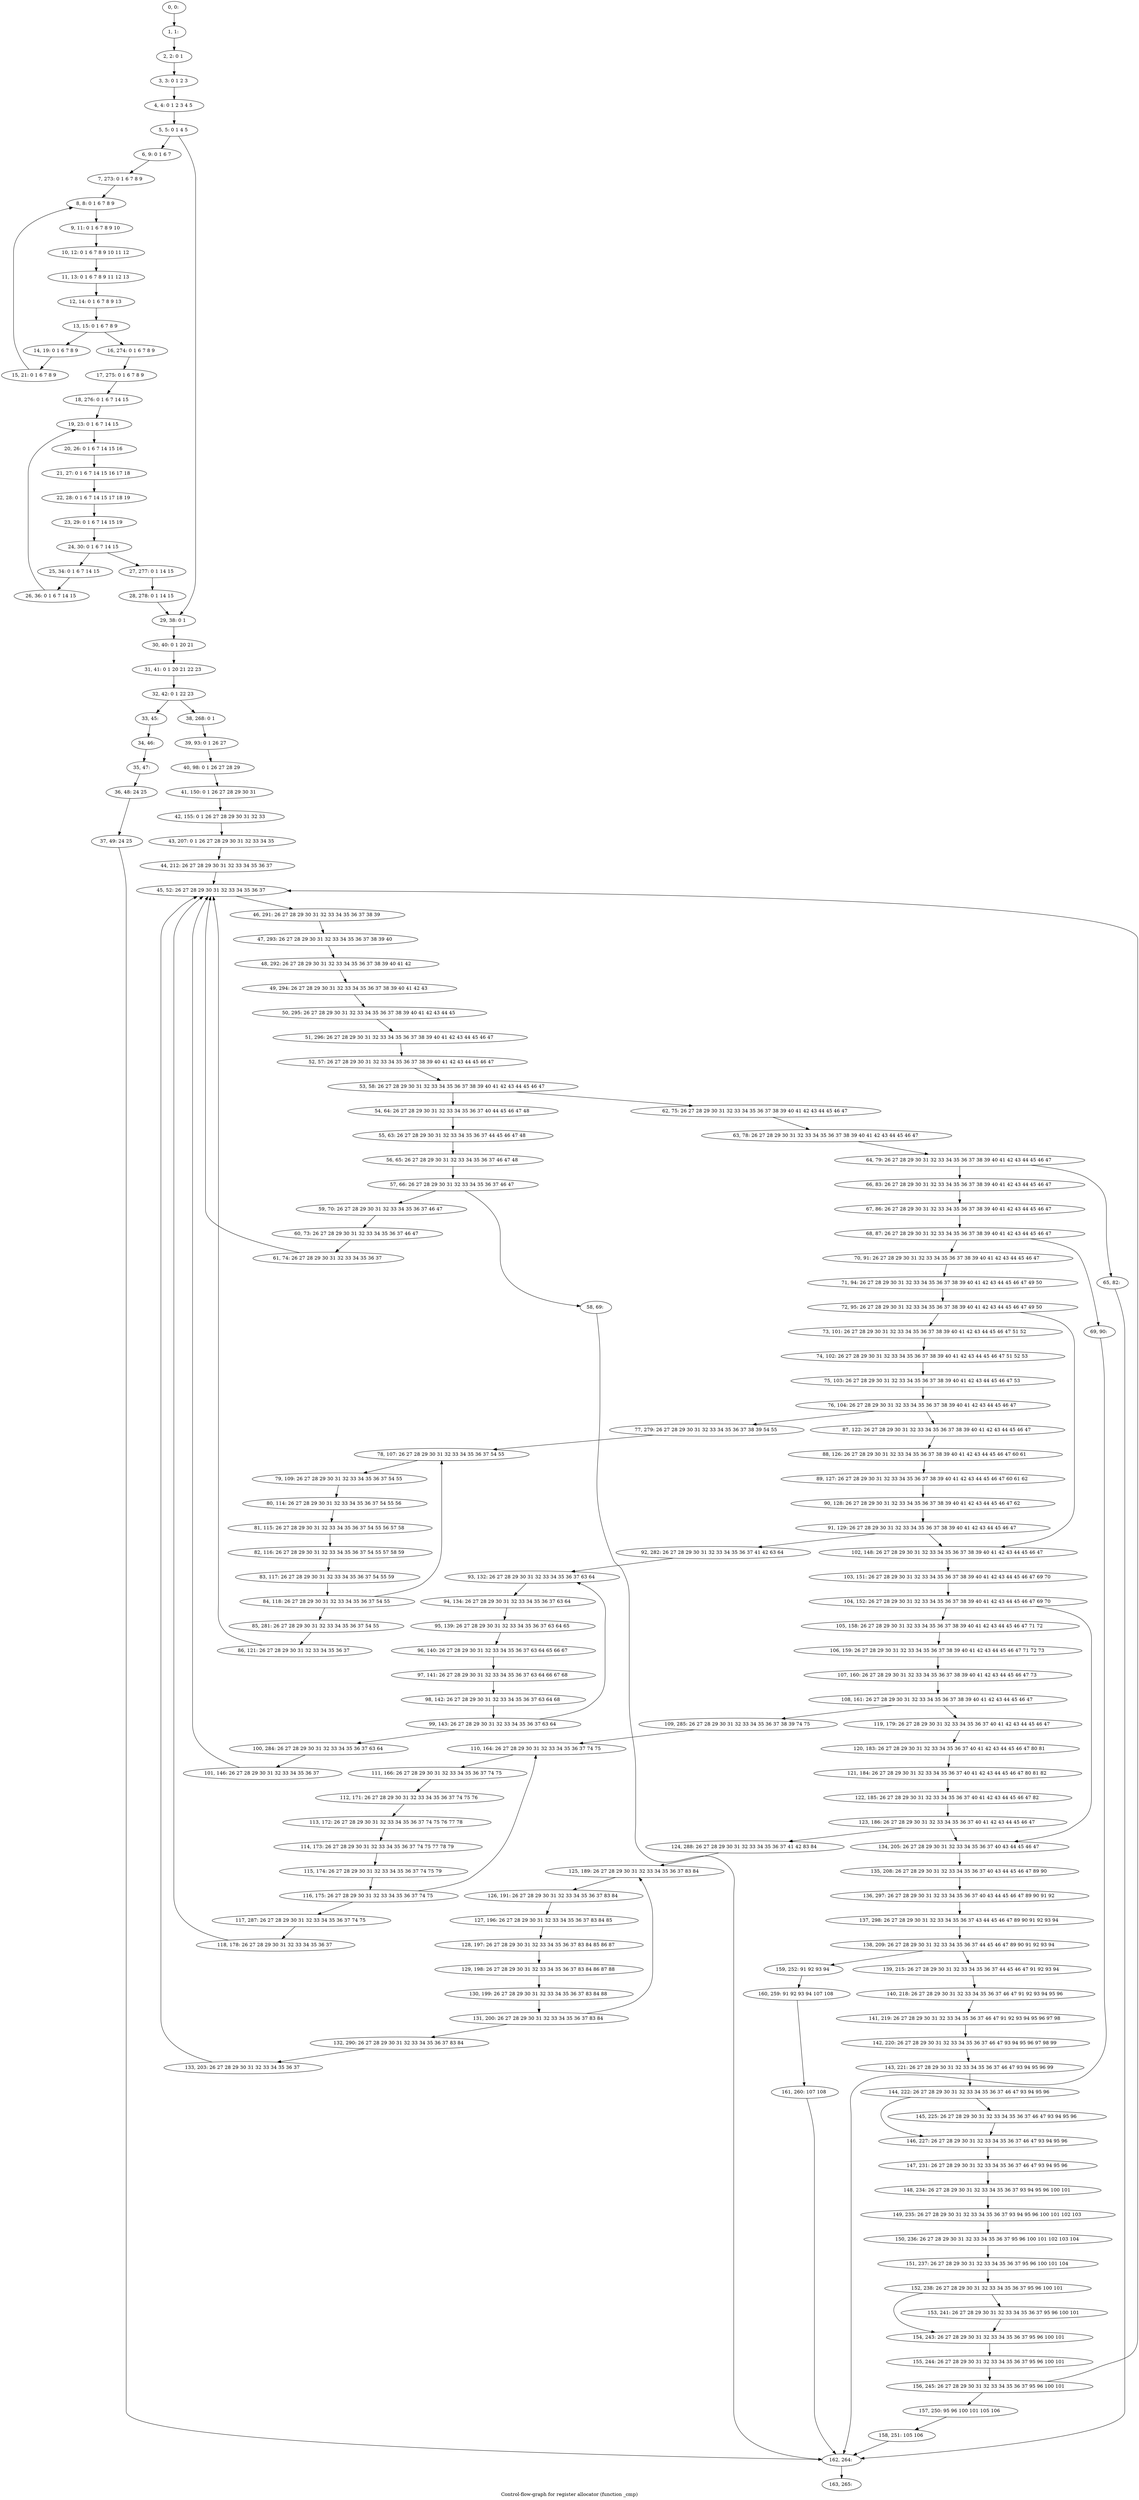 digraph G {
graph [label="Control-flow-graph for register allocator (function _cmp)"]
0[label="0, 0: "];
1[label="1, 1: "];
2[label="2, 2: 0 1 "];
3[label="3, 3: 0 1 2 3 "];
4[label="4, 4: 0 1 2 3 4 5 "];
5[label="5, 5: 0 1 4 5 "];
6[label="6, 9: 0 1 6 7 "];
7[label="7, 273: 0 1 6 7 8 9 "];
8[label="8, 8: 0 1 6 7 8 9 "];
9[label="9, 11: 0 1 6 7 8 9 10 "];
10[label="10, 12: 0 1 6 7 8 9 10 11 12 "];
11[label="11, 13: 0 1 6 7 8 9 11 12 13 "];
12[label="12, 14: 0 1 6 7 8 9 13 "];
13[label="13, 15: 0 1 6 7 8 9 "];
14[label="14, 19: 0 1 6 7 8 9 "];
15[label="15, 21: 0 1 6 7 8 9 "];
16[label="16, 274: 0 1 6 7 8 9 "];
17[label="17, 275: 0 1 6 7 8 9 "];
18[label="18, 276: 0 1 6 7 14 15 "];
19[label="19, 23: 0 1 6 7 14 15 "];
20[label="20, 26: 0 1 6 7 14 15 16 "];
21[label="21, 27: 0 1 6 7 14 15 16 17 18 "];
22[label="22, 28: 0 1 6 7 14 15 17 18 19 "];
23[label="23, 29: 0 1 6 7 14 15 19 "];
24[label="24, 30: 0 1 6 7 14 15 "];
25[label="25, 34: 0 1 6 7 14 15 "];
26[label="26, 36: 0 1 6 7 14 15 "];
27[label="27, 277: 0 1 14 15 "];
28[label="28, 278: 0 1 14 15 "];
29[label="29, 38: 0 1 "];
30[label="30, 40: 0 1 20 21 "];
31[label="31, 41: 0 1 20 21 22 23 "];
32[label="32, 42: 0 1 22 23 "];
33[label="33, 45: "];
34[label="34, 46: "];
35[label="35, 47: "];
36[label="36, 48: 24 25 "];
37[label="37, 49: 24 25 "];
38[label="38, 268: 0 1 "];
39[label="39, 93: 0 1 26 27 "];
40[label="40, 98: 0 1 26 27 28 29 "];
41[label="41, 150: 0 1 26 27 28 29 30 31 "];
42[label="42, 155: 0 1 26 27 28 29 30 31 32 33 "];
43[label="43, 207: 0 1 26 27 28 29 30 31 32 33 34 35 "];
44[label="44, 212: 26 27 28 29 30 31 32 33 34 35 36 37 "];
45[label="45, 52: 26 27 28 29 30 31 32 33 34 35 36 37 "];
46[label="46, 291: 26 27 28 29 30 31 32 33 34 35 36 37 38 39 "];
47[label="47, 293: 26 27 28 29 30 31 32 33 34 35 36 37 38 39 40 "];
48[label="48, 292: 26 27 28 29 30 31 32 33 34 35 36 37 38 39 40 41 42 "];
49[label="49, 294: 26 27 28 29 30 31 32 33 34 35 36 37 38 39 40 41 42 43 "];
50[label="50, 295: 26 27 28 29 30 31 32 33 34 35 36 37 38 39 40 41 42 43 44 45 "];
51[label="51, 296: 26 27 28 29 30 31 32 33 34 35 36 37 38 39 40 41 42 43 44 45 46 47 "];
52[label="52, 57: 26 27 28 29 30 31 32 33 34 35 36 37 38 39 40 41 42 43 44 45 46 47 "];
53[label="53, 58: 26 27 28 29 30 31 32 33 34 35 36 37 38 39 40 41 42 43 44 45 46 47 "];
54[label="54, 64: 26 27 28 29 30 31 32 33 34 35 36 37 40 44 45 46 47 48 "];
55[label="55, 63: 26 27 28 29 30 31 32 33 34 35 36 37 44 45 46 47 48 "];
56[label="56, 65: 26 27 28 29 30 31 32 33 34 35 36 37 46 47 48 "];
57[label="57, 66: 26 27 28 29 30 31 32 33 34 35 36 37 46 47 "];
58[label="58, 69: "];
59[label="59, 70: 26 27 28 29 30 31 32 33 34 35 36 37 46 47 "];
60[label="60, 73: 26 27 28 29 30 31 32 33 34 35 36 37 46 47 "];
61[label="61, 74: 26 27 28 29 30 31 32 33 34 35 36 37 "];
62[label="62, 75: 26 27 28 29 30 31 32 33 34 35 36 37 38 39 40 41 42 43 44 45 46 47 "];
63[label="63, 78: 26 27 28 29 30 31 32 33 34 35 36 37 38 39 40 41 42 43 44 45 46 47 "];
64[label="64, 79: 26 27 28 29 30 31 32 33 34 35 36 37 38 39 40 41 42 43 44 45 46 47 "];
65[label="65, 82: "];
66[label="66, 83: 26 27 28 29 30 31 32 33 34 35 36 37 38 39 40 41 42 43 44 45 46 47 "];
67[label="67, 86: 26 27 28 29 30 31 32 33 34 35 36 37 38 39 40 41 42 43 44 45 46 47 "];
68[label="68, 87: 26 27 28 29 30 31 32 33 34 35 36 37 38 39 40 41 42 43 44 45 46 47 "];
69[label="69, 90: "];
70[label="70, 91: 26 27 28 29 30 31 32 33 34 35 36 37 38 39 40 41 42 43 44 45 46 47 "];
71[label="71, 94: 26 27 28 29 30 31 32 33 34 35 36 37 38 39 40 41 42 43 44 45 46 47 49 50 "];
72[label="72, 95: 26 27 28 29 30 31 32 33 34 35 36 37 38 39 40 41 42 43 44 45 46 47 49 50 "];
73[label="73, 101: 26 27 28 29 30 31 32 33 34 35 36 37 38 39 40 41 42 43 44 45 46 47 51 52 "];
74[label="74, 102: 26 27 28 29 30 31 32 33 34 35 36 37 38 39 40 41 42 43 44 45 46 47 51 52 53 "];
75[label="75, 103: 26 27 28 29 30 31 32 33 34 35 36 37 38 39 40 41 42 43 44 45 46 47 53 "];
76[label="76, 104: 26 27 28 29 30 31 32 33 34 35 36 37 38 39 40 41 42 43 44 45 46 47 "];
77[label="77, 279: 26 27 28 29 30 31 32 33 34 35 36 37 38 39 54 55 "];
78[label="78, 107: 26 27 28 29 30 31 32 33 34 35 36 37 54 55 "];
79[label="79, 109: 26 27 28 29 30 31 32 33 34 35 36 37 54 55 "];
80[label="80, 114: 26 27 28 29 30 31 32 33 34 35 36 37 54 55 56 "];
81[label="81, 115: 26 27 28 29 30 31 32 33 34 35 36 37 54 55 56 57 58 "];
82[label="82, 116: 26 27 28 29 30 31 32 33 34 35 36 37 54 55 57 58 59 "];
83[label="83, 117: 26 27 28 29 30 31 32 33 34 35 36 37 54 55 59 "];
84[label="84, 118: 26 27 28 29 30 31 32 33 34 35 36 37 54 55 "];
85[label="85, 281: 26 27 28 29 30 31 32 33 34 35 36 37 54 55 "];
86[label="86, 121: 26 27 28 29 30 31 32 33 34 35 36 37 "];
87[label="87, 122: 26 27 28 29 30 31 32 33 34 35 36 37 38 39 40 41 42 43 44 45 46 47 "];
88[label="88, 126: 26 27 28 29 30 31 32 33 34 35 36 37 38 39 40 41 42 43 44 45 46 47 60 61 "];
89[label="89, 127: 26 27 28 29 30 31 32 33 34 35 36 37 38 39 40 41 42 43 44 45 46 47 60 61 62 "];
90[label="90, 128: 26 27 28 29 30 31 32 33 34 35 36 37 38 39 40 41 42 43 44 45 46 47 62 "];
91[label="91, 129: 26 27 28 29 30 31 32 33 34 35 36 37 38 39 40 41 42 43 44 45 46 47 "];
92[label="92, 282: 26 27 28 29 30 31 32 33 34 35 36 37 41 42 63 64 "];
93[label="93, 132: 26 27 28 29 30 31 32 33 34 35 36 37 63 64 "];
94[label="94, 134: 26 27 28 29 30 31 32 33 34 35 36 37 63 64 "];
95[label="95, 139: 26 27 28 29 30 31 32 33 34 35 36 37 63 64 65 "];
96[label="96, 140: 26 27 28 29 30 31 32 33 34 35 36 37 63 64 65 66 67 "];
97[label="97, 141: 26 27 28 29 30 31 32 33 34 35 36 37 63 64 66 67 68 "];
98[label="98, 142: 26 27 28 29 30 31 32 33 34 35 36 37 63 64 68 "];
99[label="99, 143: 26 27 28 29 30 31 32 33 34 35 36 37 63 64 "];
100[label="100, 284: 26 27 28 29 30 31 32 33 34 35 36 37 63 64 "];
101[label="101, 146: 26 27 28 29 30 31 32 33 34 35 36 37 "];
102[label="102, 148: 26 27 28 29 30 31 32 33 34 35 36 37 38 39 40 41 42 43 44 45 46 47 "];
103[label="103, 151: 26 27 28 29 30 31 32 33 34 35 36 37 38 39 40 41 42 43 44 45 46 47 69 70 "];
104[label="104, 152: 26 27 28 29 30 31 32 33 34 35 36 37 38 39 40 41 42 43 44 45 46 47 69 70 "];
105[label="105, 158: 26 27 28 29 30 31 32 33 34 35 36 37 38 39 40 41 42 43 44 45 46 47 71 72 "];
106[label="106, 159: 26 27 28 29 30 31 32 33 34 35 36 37 38 39 40 41 42 43 44 45 46 47 71 72 73 "];
107[label="107, 160: 26 27 28 29 30 31 32 33 34 35 36 37 38 39 40 41 42 43 44 45 46 47 73 "];
108[label="108, 161: 26 27 28 29 30 31 32 33 34 35 36 37 38 39 40 41 42 43 44 45 46 47 "];
109[label="109, 285: 26 27 28 29 30 31 32 33 34 35 36 37 38 39 74 75 "];
110[label="110, 164: 26 27 28 29 30 31 32 33 34 35 36 37 74 75 "];
111[label="111, 166: 26 27 28 29 30 31 32 33 34 35 36 37 74 75 "];
112[label="112, 171: 26 27 28 29 30 31 32 33 34 35 36 37 74 75 76 "];
113[label="113, 172: 26 27 28 29 30 31 32 33 34 35 36 37 74 75 76 77 78 "];
114[label="114, 173: 26 27 28 29 30 31 32 33 34 35 36 37 74 75 77 78 79 "];
115[label="115, 174: 26 27 28 29 30 31 32 33 34 35 36 37 74 75 79 "];
116[label="116, 175: 26 27 28 29 30 31 32 33 34 35 36 37 74 75 "];
117[label="117, 287: 26 27 28 29 30 31 32 33 34 35 36 37 74 75 "];
118[label="118, 178: 26 27 28 29 30 31 32 33 34 35 36 37 "];
119[label="119, 179: 26 27 28 29 30 31 32 33 34 35 36 37 40 41 42 43 44 45 46 47 "];
120[label="120, 183: 26 27 28 29 30 31 32 33 34 35 36 37 40 41 42 43 44 45 46 47 80 81 "];
121[label="121, 184: 26 27 28 29 30 31 32 33 34 35 36 37 40 41 42 43 44 45 46 47 80 81 82 "];
122[label="122, 185: 26 27 28 29 30 31 32 33 34 35 36 37 40 41 42 43 44 45 46 47 82 "];
123[label="123, 186: 26 27 28 29 30 31 32 33 34 35 36 37 40 41 42 43 44 45 46 47 "];
124[label="124, 288: 26 27 28 29 30 31 32 33 34 35 36 37 41 42 83 84 "];
125[label="125, 189: 26 27 28 29 30 31 32 33 34 35 36 37 83 84 "];
126[label="126, 191: 26 27 28 29 30 31 32 33 34 35 36 37 83 84 "];
127[label="127, 196: 26 27 28 29 30 31 32 33 34 35 36 37 83 84 85 "];
128[label="128, 197: 26 27 28 29 30 31 32 33 34 35 36 37 83 84 85 86 87 "];
129[label="129, 198: 26 27 28 29 30 31 32 33 34 35 36 37 83 84 86 87 88 "];
130[label="130, 199: 26 27 28 29 30 31 32 33 34 35 36 37 83 84 88 "];
131[label="131, 200: 26 27 28 29 30 31 32 33 34 35 36 37 83 84 "];
132[label="132, 290: 26 27 28 29 30 31 32 33 34 35 36 37 83 84 "];
133[label="133, 203: 26 27 28 29 30 31 32 33 34 35 36 37 "];
134[label="134, 205: 26 27 28 29 30 31 32 33 34 35 36 37 40 43 44 45 46 47 "];
135[label="135, 208: 26 27 28 29 30 31 32 33 34 35 36 37 40 43 44 45 46 47 89 90 "];
136[label="136, 297: 26 27 28 29 30 31 32 33 34 35 36 37 40 43 44 45 46 47 89 90 91 92 "];
137[label="137, 298: 26 27 28 29 30 31 32 33 34 35 36 37 43 44 45 46 47 89 90 91 92 93 94 "];
138[label="138, 209: 26 27 28 29 30 31 32 33 34 35 36 37 44 45 46 47 89 90 91 92 93 94 "];
139[label="139, 215: 26 27 28 29 30 31 32 33 34 35 36 37 44 45 46 47 91 92 93 94 "];
140[label="140, 218: 26 27 28 29 30 31 32 33 34 35 36 37 46 47 91 92 93 94 95 96 "];
141[label="141, 219: 26 27 28 29 30 31 32 33 34 35 36 37 46 47 91 92 93 94 95 96 97 98 "];
142[label="142, 220: 26 27 28 29 30 31 32 33 34 35 36 37 46 47 93 94 95 96 97 98 99 "];
143[label="143, 221: 26 27 28 29 30 31 32 33 34 35 36 37 46 47 93 94 95 96 99 "];
144[label="144, 222: 26 27 28 29 30 31 32 33 34 35 36 37 46 47 93 94 95 96 "];
145[label="145, 225: 26 27 28 29 30 31 32 33 34 35 36 37 46 47 93 94 95 96 "];
146[label="146, 227: 26 27 28 29 30 31 32 33 34 35 36 37 46 47 93 94 95 96 "];
147[label="147, 231: 26 27 28 29 30 31 32 33 34 35 36 37 46 47 93 94 95 96 "];
148[label="148, 234: 26 27 28 29 30 31 32 33 34 35 36 37 93 94 95 96 100 101 "];
149[label="149, 235: 26 27 28 29 30 31 32 33 34 35 36 37 93 94 95 96 100 101 102 103 "];
150[label="150, 236: 26 27 28 29 30 31 32 33 34 35 36 37 95 96 100 101 102 103 104 "];
151[label="151, 237: 26 27 28 29 30 31 32 33 34 35 36 37 95 96 100 101 104 "];
152[label="152, 238: 26 27 28 29 30 31 32 33 34 35 36 37 95 96 100 101 "];
153[label="153, 241: 26 27 28 29 30 31 32 33 34 35 36 37 95 96 100 101 "];
154[label="154, 243: 26 27 28 29 30 31 32 33 34 35 36 37 95 96 100 101 "];
155[label="155, 244: 26 27 28 29 30 31 32 33 34 35 36 37 95 96 100 101 "];
156[label="156, 245: 26 27 28 29 30 31 32 33 34 35 36 37 95 96 100 101 "];
157[label="157, 250: 95 96 100 101 105 106 "];
158[label="158, 251: 105 106 "];
159[label="159, 252: 91 92 93 94 "];
160[label="160, 259: 91 92 93 94 107 108 "];
161[label="161, 260: 107 108 "];
162[label="162, 264: "];
163[label="163, 265: "];
0->1 ;
1->2 ;
2->3 ;
3->4 ;
4->5 ;
5->6 ;
5->29 ;
6->7 ;
7->8 ;
8->9 ;
9->10 ;
10->11 ;
11->12 ;
12->13 ;
13->14 ;
13->16 ;
14->15 ;
15->8 ;
16->17 ;
17->18 ;
18->19 ;
19->20 ;
20->21 ;
21->22 ;
22->23 ;
23->24 ;
24->25 ;
24->27 ;
25->26 ;
26->19 ;
27->28 ;
28->29 ;
29->30 ;
30->31 ;
31->32 ;
32->33 ;
32->38 ;
33->34 ;
34->35 ;
35->36 ;
36->37 ;
37->162 ;
38->39 ;
39->40 ;
40->41 ;
41->42 ;
42->43 ;
43->44 ;
44->45 ;
45->46 ;
46->47 ;
47->48 ;
48->49 ;
49->50 ;
50->51 ;
51->52 ;
52->53 ;
53->54 ;
53->62 ;
54->55 ;
55->56 ;
56->57 ;
57->58 ;
57->59 ;
58->162 ;
59->60 ;
60->61 ;
61->45 ;
62->63 ;
63->64 ;
64->65 ;
64->66 ;
65->162 ;
66->67 ;
67->68 ;
68->69 ;
68->70 ;
69->162 ;
70->71 ;
71->72 ;
72->73 ;
72->102 ;
73->74 ;
74->75 ;
75->76 ;
76->77 ;
76->87 ;
77->78 ;
78->79 ;
79->80 ;
80->81 ;
81->82 ;
82->83 ;
83->84 ;
84->85 ;
84->78 ;
85->86 ;
86->45 ;
87->88 ;
88->89 ;
89->90 ;
90->91 ;
91->92 ;
91->102 ;
92->93 ;
93->94 ;
94->95 ;
95->96 ;
96->97 ;
97->98 ;
98->99 ;
99->100 ;
99->93 ;
100->101 ;
101->45 ;
102->103 ;
103->104 ;
104->105 ;
104->134 ;
105->106 ;
106->107 ;
107->108 ;
108->109 ;
108->119 ;
109->110 ;
110->111 ;
111->112 ;
112->113 ;
113->114 ;
114->115 ;
115->116 ;
116->117 ;
116->110 ;
117->118 ;
118->45 ;
119->120 ;
120->121 ;
121->122 ;
122->123 ;
123->124 ;
123->134 ;
124->125 ;
125->126 ;
126->127 ;
127->128 ;
128->129 ;
129->130 ;
130->131 ;
131->132 ;
131->125 ;
132->133 ;
133->45 ;
134->135 ;
135->136 ;
136->137 ;
137->138 ;
138->139 ;
138->159 ;
139->140 ;
140->141 ;
141->142 ;
142->143 ;
143->144 ;
144->145 ;
144->146 ;
145->146 ;
146->147 ;
147->148 ;
148->149 ;
149->150 ;
150->151 ;
151->152 ;
152->153 ;
152->154 ;
153->154 ;
154->155 ;
155->156 ;
156->157 ;
156->45 ;
157->158 ;
158->162 ;
159->160 ;
160->161 ;
161->162 ;
162->163 ;
}
